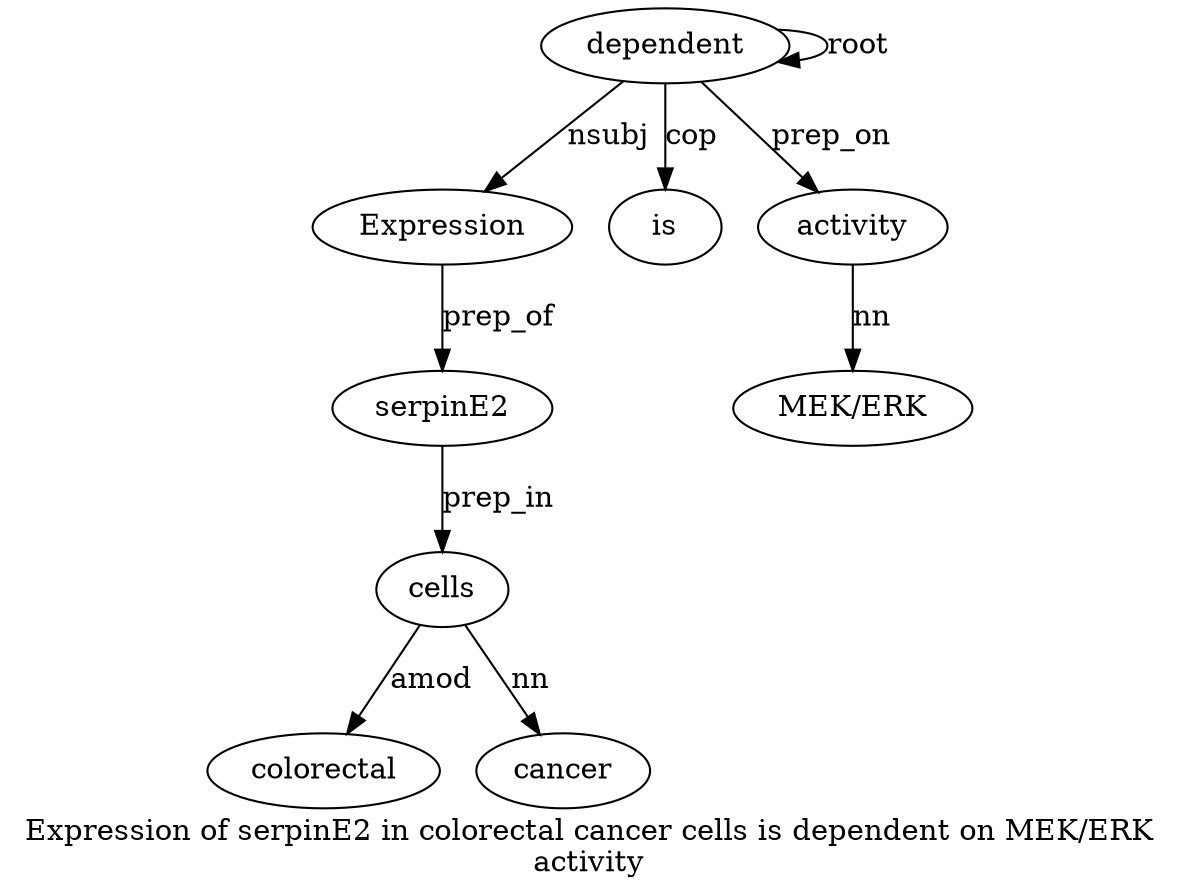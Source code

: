 digraph "Expression of serpinE2 in colorectal cancer cells is dependent on MEK/ERK activity" {
label="Expression of serpinE2 in colorectal cancer cells is dependent on MEK/ERK
activity";
dependent9 [style=filled, fillcolor=white, label=dependent];
Expression1 [style=filled, fillcolor=white, label=Expression];
dependent9 -> Expression1  [label=nsubj];
serpinE23 [style=filled, fillcolor=white, label=serpinE2];
Expression1 -> serpinE23  [label=prep_of];
cells7 [style=filled, fillcolor=white, label=cells];
colorectal5 [style=filled, fillcolor=white, label=colorectal];
cells7 -> colorectal5  [label=amod];
cancer6 [style=filled, fillcolor=white, label=cancer];
cells7 -> cancer6  [label=nn];
serpinE23 -> cells7  [label=prep_in];
is8 [style=filled, fillcolor=white, label=is];
dependent9 -> is8  [label=cop];
dependent9 -> dependent9  [label=root];
activity12 [style=filled, fillcolor=white, label=activity];
"MEK/ERK11" [style=filled, fillcolor=white, label="MEK/ERK"];
activity12 -> "MEK/ERK11"  [label=nn];
dependent9 -> activity12  [label=prep_on];
}

